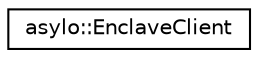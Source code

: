 digraph "Graphical Class Hierarchy"
{
  edge [fontname="Helvetica",fontsize="10",labelfontname="Helvetica",labelfontsize="10"];
  node [fontname="Helvetica",fontsize="10",shape=record];
  rankdir="LR";
  Node0 [label="asylo::EnclaveClient",height=0.2,width=0.4,color="black", fillcolor="white", style="filled",URL="$classasylo_1_1EnclaveClient.html",tooltip="An abstract enclave client. "];
}
